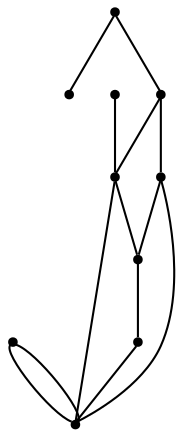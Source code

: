 graph {
  node [shape=point,comment="{\"directed\":false,\"doi\":\"10.1007/978-3-319-03841-4_29\",\"figure\":\"7 (2)\"}"]

  v0 [pos="1180.5636095276411,848.6237664480768"]
  v1 [pos="1102.4448829255596,695.7072037925983"]
  v2 [pos="1180.5636095276411,725.3036706802068"]
  v3 [pos="963.3987088567761,804.2289389392785"]
  v4 [pos="1104.0627179993453,893.0185939568753"]
  v5 [pos="884.4292954584837,725.3036706802068"]
  v6 [pos="963.3987088567761,893.0185939568753"]
  v7 [pos="964.249300216751,695.7072037925984"]
  v8 [pos="1101.5942279414273,804.2289389392785"]
  v9 [pos="884.4292954584837,843.6895382306402"]

  v0 -- v1 [id="-1",pos="1180.5636095276411,848.6237664480768 1180.5677450978706,848.6280268905039 1158.460131885724,798.8448843079783 1146.0179189173668,774.6325992290559 1132.220384148562,747.7865340772173 1101.5983316995782,695.7113370576395 1102.4448829255596,695.7072037925983"]
  v9 -- v3 [id="-2",pos="884.4292954584837,843.6895382306402 963.3987088567761,804.2289389392785 963.3987088567761,804.2289389392785 963.3987088567761,804.2289389392785"]
  v5 -- v1 [id="-3",pos="884.4292954584837,725.3036706802068 1102.4448829255596,695.7072037925983 1102.4448829255596,695.7072037925983 1102.4448829255596,695.7072037925983"]
  v7 -- v9 [id="-4",pos="964.249300216751,695.7072037925984 884.4292954584837,843.6895382306402 884.4292954584837,843.6895382306402 884.4292954584837,843.6895382306402"]
  v3 -- v1 [id="-5",pos="963.3987088567761,804.2289389392785 1102.4448829255596,695.7072037925983 1102.4448829255596,695.7072037925983 1102.4448829255596,695.7072037925983"]
  v3 -- v4 [id="-6",pos="963.3987088567761,804.2289389392785 1104.0627179993453,893.0185939568753 1104.0627179993453,893.0185939568753 1104.0627179993453,893.0185939568753"]
  v6 -- v1 [id="-7",pos="963.3987088567761,893.0185939568753 1102.4448829255596,695.7072037925983 1102.4448829255596,695.7072037925983 1102.4448829255596,695.7072037925983"]
  v7 -- v8 [id="-8",pos="964.249300216751,695.7072037925984 1101.5942279414273,804.2289389392785 1101.5942279414273,804.2289389392785 1101.5942279414273,804.2289389392785"]
  v6 -- v4 [id="-9",pos="963.3987088567761,893.0185939568753 1104.0627179993453,893.0185939568753 1104.0627179993453,893.0185939568753 1104.0627179993453,893.0185939568753"]
  v4 -- v5 [id="-10",pos="1104.0627179993453,893.0185939568753 884.4292954584837,725.3036706802068 884.4292954584837,725.3036706802068 884.4292954584837,725.3036706802068"]
  v2 -- v3 [id="-11",pos="1180.5636095276411,725.3036706802068 963.3987088567761,804.2289389392785 963.3987088567761,804.2289389392785 963.3987088567761,804.2289389392785"]
  v9 -- v6 [id="-12",pos="884.4292954584837,843.6895382306402 963.3987088567761,893.0185939568753 963.3987088567761,893.0185939568753 963.3987088567761,893.0185939568753"]
  v1 -- v0 [id="-13",pos="1102.4448829255596,695.7072037925983 1101.5983316995782,695.7113370576395 1122.1547879548702,752.7706794186125 1136.1482851283968,779.5667002691067 1148.8115284194819,803.8290296493735 1180.5677450978706,848.6280268905039 1180.5636095276411,848.6237664480768"]
}